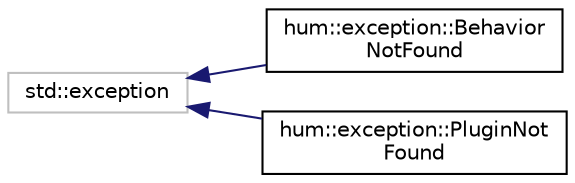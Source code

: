 digraph "Graphical Class Hierarchy"
{
  edge [fontname="Helvetica",fontsize="10",labelfontname="Helvetica",labelfontsize="10"];
  node [fontname="Helvetica",fontsize="10",shape=record];
  rankdir="LR";
  Node1 [label="std::exception",height=0.2,width=0.4,color="grey75", fillcolor="white", style="filled",tooltip="STL class. "];
  Node1 -> Node2 [dir="back",color="midnightblue",fontsize="10",style="solid",fontname="Helvetica"];
  Node2 [label="hum::exception::Behavior\lNotFound",height=0.2,width=0.4,color="black", fillcolor="white", style="filled",URL="$classhum_1_1exception_1_1BehaviorNotFound.html",tooltip="Exception thrown when getting a Behavior from an Actor that does not contain it. (see Actor::getBehav..."];
  Node1 -> Node3 [dir="back",color="midnightblue",fontsize="10",style="solid",fontname="Helvetica"];
  Node3 [label="hum::exception::PluginNot\lFound",height=0.2,width=0.4,color="black", fillcolor="white", style="filled",URL="$classhum_1_1exception_1_1PluginNotFound.html",tooltip="Exception thrown when getting a Plugin from a Game that does not contain it. (see Game::getPlugin()) ..."];
}
